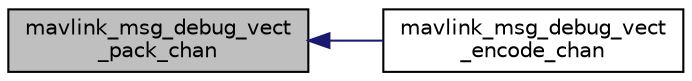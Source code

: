 digraph "mavlink_msg_debug_vect_pack_chan"
{
 // INTERACTIVE_SVG=YES
  edge [fontname="Helvetica",fontsize="10",labelfontname="Helvetica",labelfontsize="10"];
  node [fontname="Helvetica",fontsize="10",shape=record];
  rankdir="LR";
  Node1 [label="mavlink_msg_debug_vect\l_pack_chan",height=0.2,width=0.4,color="black", fillcolor="grey75", style="filled" fontcolor="black"];
  Node1 -> Node2 [dir="back",color="midnightblue",fontsize="10",style="solid",fontname="Helvetica"];
  Node2 [label="mavlink_msg_debug_vect\l_encode_chan",height=0.2,width=0.4,color="black", fillcolor="white", style="filled",URL="$v1_80_2common_2mavlink__msg__debug__vect_8h.html#ac0fcebdc4b09cd151d22efdb4cf3f01d",tooltip="Encode a debug_vect struct on a channel. "];
}

